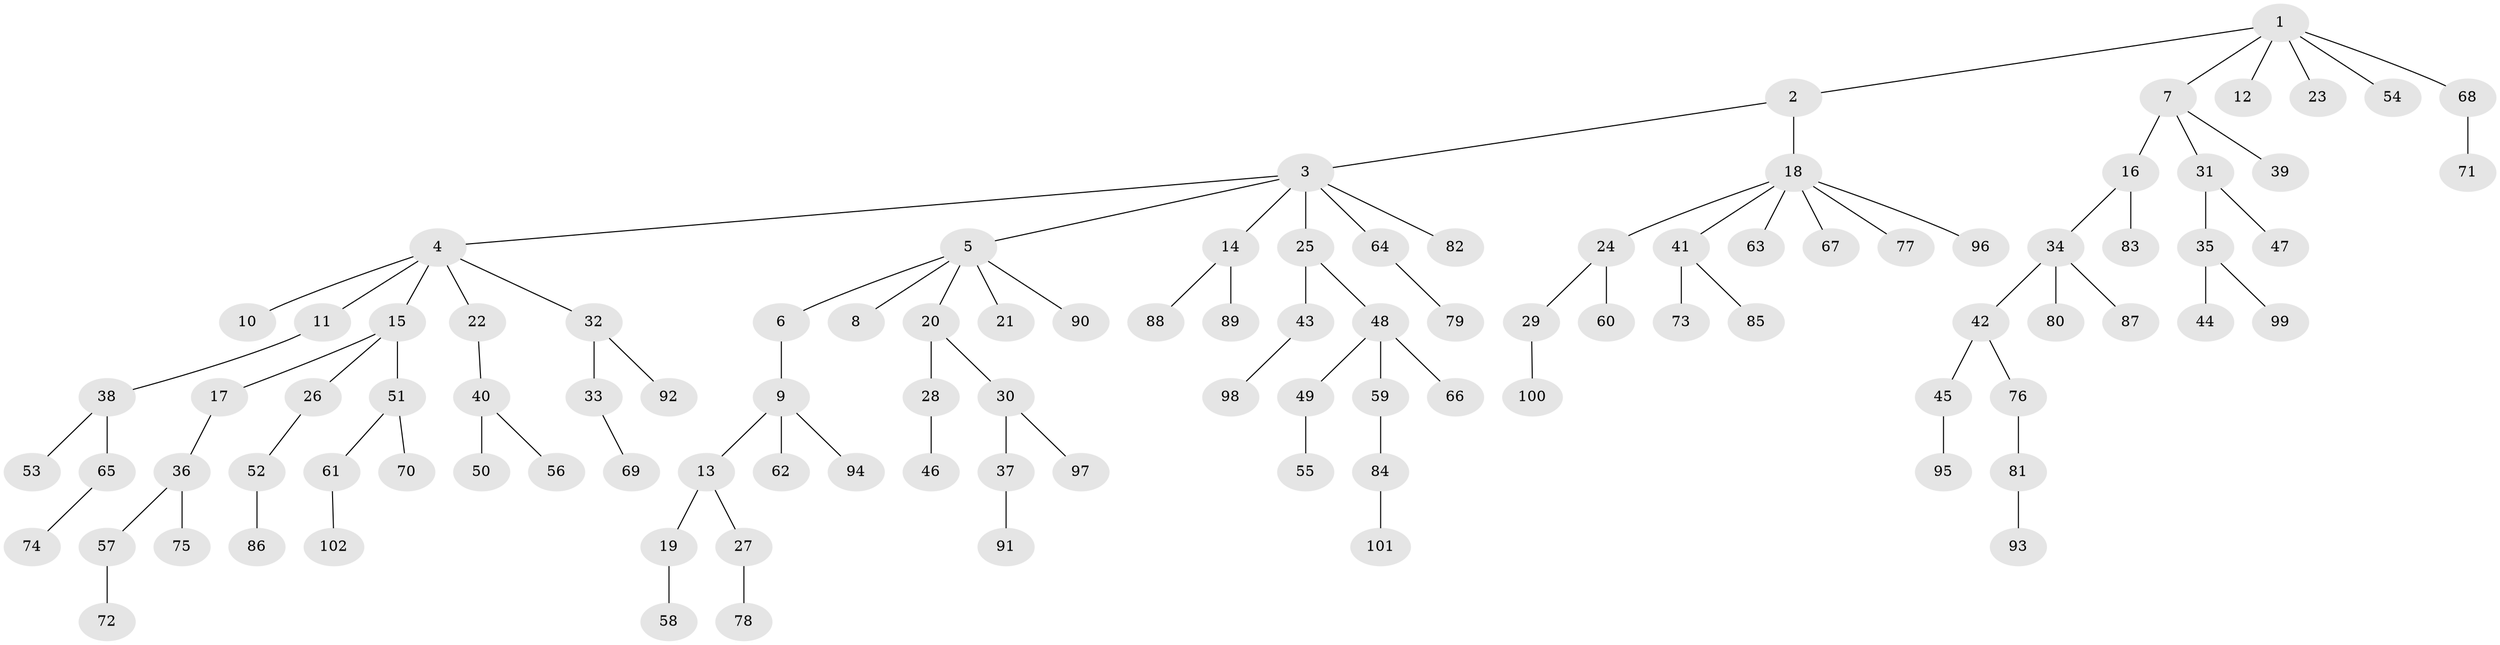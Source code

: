 // Generated by graph-tools (version 1.1) at 2025/26/03/09/25 03:26:26]
// undirected, 102 vertices, 101 edges
graph export_dot {
graph [start="1"]
  node [color=gray90,style=filled];
  1;
  2;
  3;
  4;
  5;
  6;
  7;
  8;
  9;
  10;
  11;
  12;
  13;
  14;
  15;
  16;
  17;
  18;
  19;
  20;
  21;
  22;
  23;
  24;
  25;
  26;
  27;
  28;
  29;
  30;
  31;
  32;
  33;
  34;
  35;
  36;
  37;
  38;
  39;
  40;
  41;
  42;
  43;
  44;
  45;
  46;
  47;
  48;
  49;
  50;
  51;
  52;
  53;
  54;
  55;
  56;
  57;
  58;
  59;
  60;
  61;
  62;
  63;
  64;
  65;
  66;
  67;
  68;
  69;
  70;
  71;
  72;
  73;
  74;
  75;
  76;
  77;
  78;
  79;
  80;
  81;
  82;
  83;
  84;
  85;
  86;
  87;
  88;
  89;
  90;
  91;
  92;
  93;
  94;
  95;
  96;
  97;
  98;
  99;
  100;
  101;
  102;
  1 -- 2;
  1 -- 7;
  1 -- 12;
  1 -- 23;
  1 -- 54;
  1 -- 68;
  2 -- 3;
  2 -- 18;
  3 -- 4;
  3 -- 5;
  3 -- 14;
  3 -- 25;
  3 -- 64;
  3 -- 82;
  4 -- 10;
  4 -- 11;
  4 -- 15;
  4 -- 22;
  4 -- 32;
  5 -- 6;
  5 -- 8;
  5 -- 20;
  5 -- 21;
  5 -- 90;
  6 -- 9;
  7 -- 16;
  7 -- 31;
  7 -- 39;
  9 -- 13;
  9 -- 62;
  9 -- 94;
  11 -- 38;
  13 -- 19;
  13 -- 27;
  14 -- 88;
  14 -- 89;
  15 -- 17;
  15 -- 26;
  15 -- 51;
  16 -- 34;
  16 -- 83;
  17 -- 36;
  18 -- 24;
  18 -- 41;
  18 -- 63;
  18 -- 67;
  18 -- 77;
  18 -- 96;
  19 -- 58;
  20 -- 28;
  20 -- 30;
  22 -- 40;
  24 -- 29;
  24 -- 60;
  25 -- 43;
  25 -- 48;
  26 -- 52;
  27 -- 78;
  28 -- 46;
  29 -- 100;
  30 -- 37;
  30 -- 97;
  31 -- 35;
  31 -- 47;
  32 -- 33;
  32 -- 92;
  33 -- 69;
  34 -- 42;
  34 -- 80;
  34 -- 87;
  35 -- 44;
  35 -- 99;
  36 -- 57;
  36 -- 75;
  37 -- 91;
  38 -- 53;
  38 -- 65;
  40 -- 50;
  40 -- 56;
  41 -- 73;
  41 -- 85;
  42 -- 45;
  42 -- 76;
  43 -- 98;
  45 -- 95;
  48 -- 49;
  48 -- 59;
  48 -- 66;
  49 -- 55;
  51 -- 61;
  51 -- 70;
  52 -- 86;
  57 -- 72;
  59 -- 84;
  61 -- 102;
  64 -- 79;
  65 -- 74;
  68 -- 71;
  76 -- 81;
  81 -- 93;
  84 -- 101;
}
